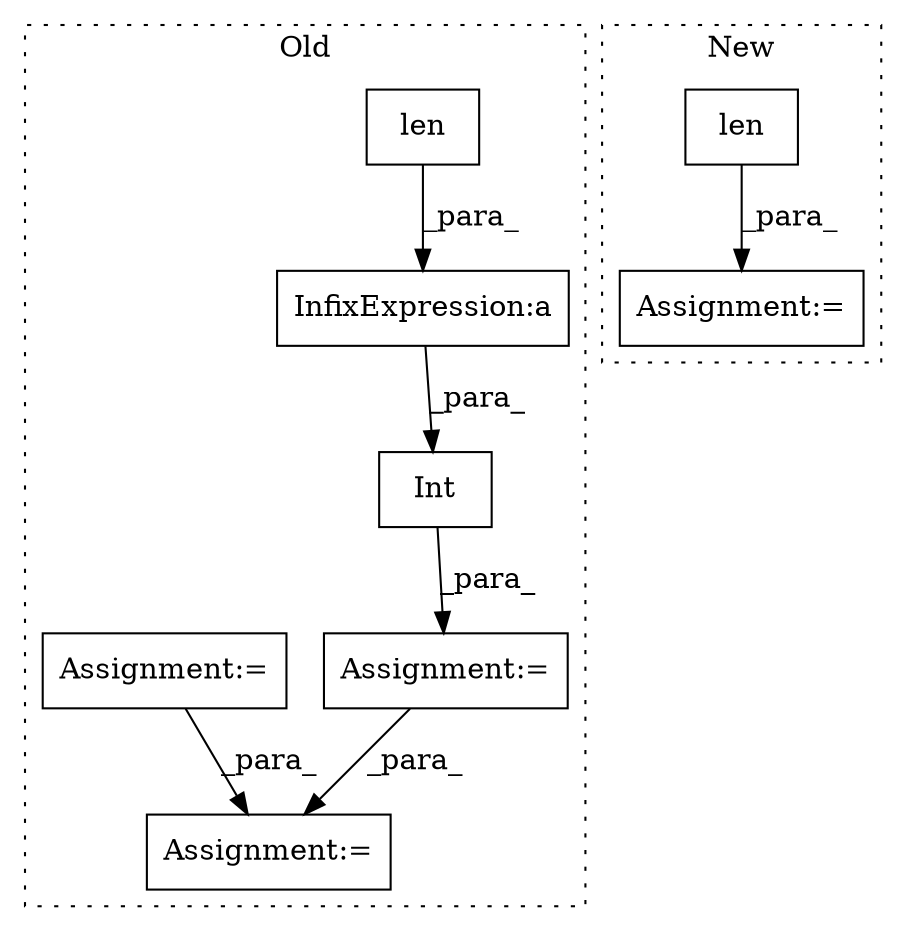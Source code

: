 digraph G {
subgraph cluster0 {
1 [label="Int" a="32" s="9991,10001" l="4,1" shape="box"];
4 [label="Assignment:=" a="7" s="9980" l="1" shape="box"];
5 [label="InfixExpression:a" a="27" s="9947" l="3" shape="box"];
6 [label="Assignment:=" a="7" s="10032" l="1" shape="box"];
7 [label="len" a="32" s="9950,9960" l="4,1" shape="box"];
8 [label="Assignment:=" a="7" s="9324" l="16" shape="box"];
label = "Old";
style="dotted";
}
subgraph cluster1 {
2 [label="len" a="32" s="9413,9430" l="4,1" shape="box"];
3 [label="Assignment:=" a="7" s="9398" l="1" shape="box"];
label = "New";
style="dotted";
}
1 -> 4 [label="_para_"];
2 -> 3 [label="_para_"];
4 -> 6 [label="_para_"];
5 -> 1 [label="_para_"];
7 -> 5 [label="_para_"];
8 -> 6 [label="_para_"];
}
